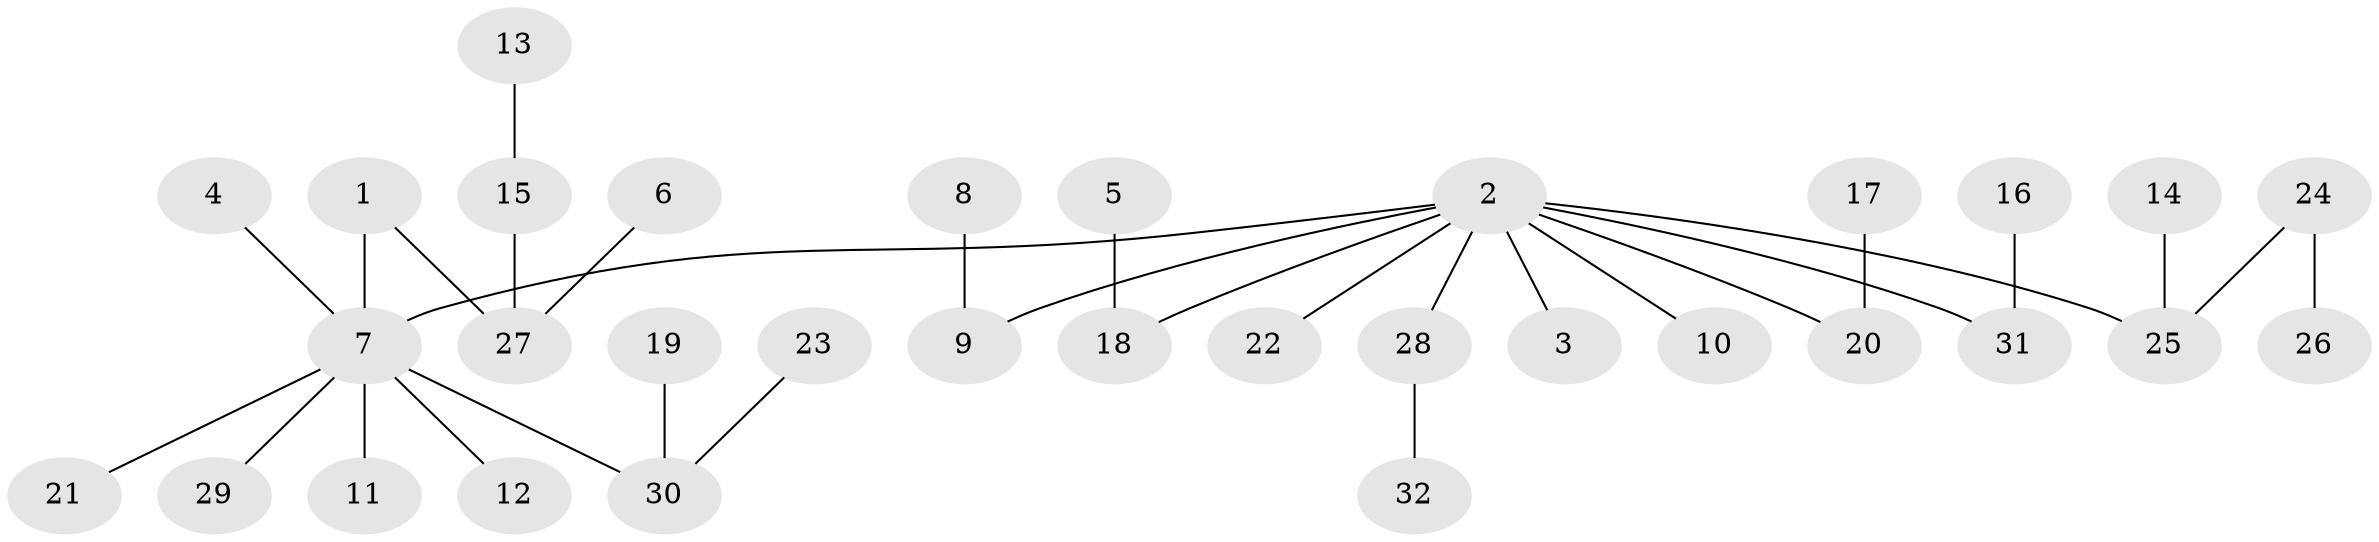 // original degree distribution, {8: 0.015873015873015872, 2: 0.23809523809523808, 5: 0.047619047619047616, 4: 0.047619047619047616, 3: 0.14285714285714285, 1: 0.5079365079365079}
// Generated by graph-tools (version 1.1) at 2025/50/03/09/25 03:50:22]
// undirected, 32 vertices, 31 edges
graph export_dot {
graph [start="1"]
  node [color=gray90,style=filled];
  1;
  2;
  3;
  4;
  5;
  6;
  7;
  8;
  9;
  10;
  11;
  12;
  13;
  14;
  15;
  16;
  17;
  18;
  19;
  20;
  21;
  22;
  23;
  24;
  25;
  26;
  27;
  28;
  29;
  30;
  31;
  32;
  1 -- 7 [weight=1.0];
  1 -- 27 [weight=1.0];
  2 -- 3 [weight=1.0];
  2 -- 7 [weight=1.0];
  2 -- 9 [weight=1.0];
  2 -- 10 [weight=1.0];
  2 -- 18 [weight=1.0];
  2 -- 20 [weight=1.0];
  2 -- 22 [weight=1.0];
  2 -- 25 [weight=1.0];
  2 -- 28 [weight=1.0];
  2 -- 31 [weight=1.0];
  4 -- 7 [weight=1.0];
  5 -- 18 [weight=1.0];
  6 -- 27 [weight=1.0];
  7 -- 11 [weight=1.0];
  7 -- 12 [weight=1.0];
  7 -- 21 [weight=1.0];
  7 -- 29 [weight=1.0];
  7 -- 30 [weight=1.0];
  8 -- 9 [weight=1.0];
  13 -- 15 [weight=1.0];
  14 -- 25 [weight=1.0];
  15 -- 27 [weight=1.0];
  16 -- 31 [weight=1.0];
  17 -- 20 [weight=1.0];
  19 -- 30 [weight=1.0];
  23 -- 30 [weight=1.0];
  24 -- 25 [weight=1.0];
  24 -- 26 [weight=1.0];
  28 -- 32 [weight=1.0];
}
